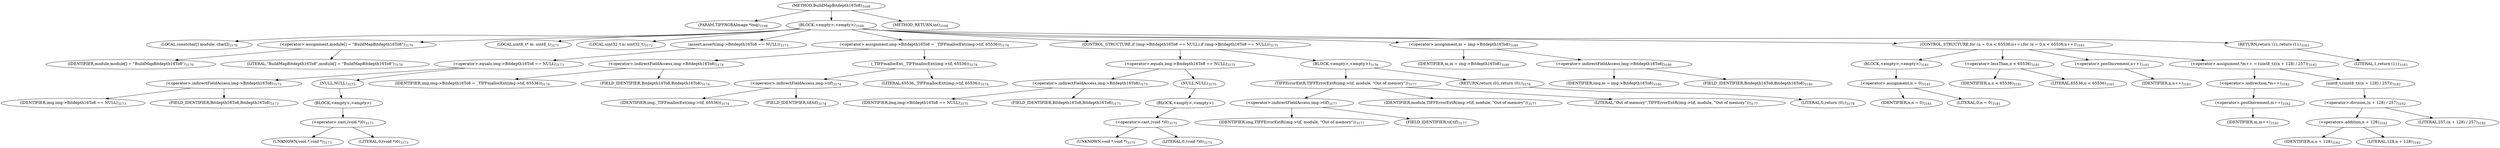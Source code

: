 digraph "BuildMapBitdepth16To8" {  
"62981" [label = <(METHOD,BuildMapBitdepth16To8)<SUB>3168</SUB>> ]
"62982" [label = <(PARAM,TIFFRGBAImage *img)<SUB>3168</SUB>> ]
"62983" [label = <(BLOCK,&lt;empty&gt;,&lt;empty&gt;)<SUB>3169</SUB>> ]
"62984" [label = <(LOCAL,constchar[] module: char[])<SUB>3170</SUB>> ]
"62985" [label = <(&lt;operator&gt;.assignment,module[] = &quot;BuildMapBitdepth16To8&quot;)<SUB>3170</SUB>> ]
"62986" [label = <(IDENTIFIER,module,module[] = &quot;BuildMapBitdepth16To8&quot;)<SUB>3170</SUB>> ]
"62987" [label = <(LITERAL,&quot;BuildMapBitdepth16To8&quot;,module[] = &quot;BuildMapBitdepth16To8&quot;)<SUB>3170</SUB>> ]
"62988" [label = <(LOCAL,uint8_t* m: uint8_t)<SUB>3171</SUB>> ]
"62989" [label = <(LOCAL,uint32_t n: uint32_t)<SUB>3172</SUB>> ]
"62990" [label = <(assert,assert(img-&gt;Bitdepth16To8 == NULL))<SUB>3173</SUB>> ]
"62991" [label = <(&lt;operator&gt;.equals,img-&gt;Bitdepth16To8 == NULL)<SUB>3173</SUB>> ]
"62992" [label = <(&lt;operator&gt;.indirectFieldAccess,img-&gt;Bitdepth16To8)<SUB>3173</SUB>> ]
"62993" [label = <(IDENTIFIER,img,img-&gt;Bitdepth16To8 == NULL)<SUB>3173</SUB>> ]
"62994" [label = <(FIELD_IDENTIFIER,Bitdepth16To8,Bitdepth16To8)<SUB>3173</SUB>> ]
"62995" [label = <(NULL,NULL)<SUB>3173</SUB>> ]
"62996" [label = <(BLOCK,&lt;empty&gt;,&lt;empty&gt;)> ]
"62997" [label = <(&lt;operator&gt;.cast,(void *)0)<SUB>3173</SUB>> ]
"62998" [label = <(UNKNOWN,void *,void *)<SUB>3173</SUB>> ]
"62999" [label = <(LITERAL,0,(void *)0)<SUB>3173</SUB>> ]
"63000" [label = <(&lt;operator&gt;.assignment,img-&gt;Bitdepth16To8 = _TIFFmallocExt(img-&gt;tif, 65536))<SUB>3174</SUB>> ]
"63001" [label = <(&lt;operator&gt;.indirectFieldAccess,img-&gt;Bitdepth16To8)<SUB>3174</SUB>> ]
"63002" [label = <(IDENTIFIER,img,img-&gt;Bitdepth16To8 = _TIFFmallocExt(img-&gt;tif, 65536))<SUB>3174</SUB>> ]
"63003" [label = <(FIELD_IDENTIFIER,Bitdepth16To8,Bitdepth16To8)<SUB>3174</SUB>> ]
"63004" [label = <(_TIFFmallocExt,_TIFFmallocExt(img-&gt;tif, 65536))<SUB>3174</SUB>> ]
"63005" [label = <(&lt;operator&gt;.indirectFieldAccess,img-&gt;tif)<SUB>3174</SUB>> ]
"63006" [label = <(IDENTIFIER,img,_TIFFmallocExt(img-&gt;tif, 65536))<SUB>3174</SUB>> ]
"63007" [label = <(FIELD_IDENTIFIER,tif,tif)<SUB>3174</SUB>> ]
"63008" [label = <(LITERAL,65536,_TIFFmallocExt(img-&gt;tif, 65536))<SUB>3174</SUB>> ]
"63009" [label = <(CONTROL_STRUCTURE,if (img-&gt;Bitdepth16To8 == NULL),if (img-&gt;Bitdepth16To8 == NULL))<SUB>3175</SUB>> ]
"63010" [label = <(&lt;operator&gt;.equals,img-&gt;Bitdepth16To8 == NULL)<SUB>3175</SUB>> ]
"63011" [label = <(&lt;operator&gt;.indirectFieldAccess,img-&gt;Bitdepth16To8)<SUB>3175</SUB>> ]
"63012" [label = <(IDENTIFIER,img,img-&gt;Bitdepth16To8 == NULL)<SUB>3175</SUB>> ]
"63013" [label = <(FIELD_IDENTIFIER,Bitdepth16To8,Bitdepth16To8)<SUB>3175</SUB>> ]
"63014" [label = <(NULL,NULL)<SUB>3175</SUB>> ]
"63015" [label = <(BLOCK,&lt;empty&gt;,&lt;empty&gt;)> ]
"63016" [label = <(&lt;operator&gt;.cast,(void *)0)<SUB>3175</SUB>> ]
"63017" [label = <(UNKNOWN,void *,void *)<SUB>3175</SUB>> ]
"63018" [label = <(LITERAL,0,(void *)0)<SUB>3175</SUB>> ]
"63019" [label = <(BLOCK,&lt;empty&gt;,&lt;empty&gt;)<SUB>3176</SUB>> ]
"63020" [label = <(TIFFErrorExtR,TIFFErrorExtR(img-&gt;tif, module, &quot;Out of memory&quot;))<SUB>3177</SUB>> ]
"63021" [label = <(&lt;operator&gt;.indirectFieldAccess,img-&gt;tif)<SUB>3177</SUB>> ]
"63022" [label = <(IDENTIFIER,img,TIFFErrorExtR(img-&gt;tif, module, &quot;Out of memory&quot;))<SUB>3177</SUB>> ]
"63023" [label = <(FIELD_IDENTIFIER,tif,tif)<SUB>3177</SUB>> ]
"63024" [label = <(IDENTIFIER,module,TIFFErrorExtR(img-&gt;tif, module, &quot;Out of memory&quot;))<SUB>3177</SUB>> ]
"63025" [label = <(LITERAL,&quot;Out of memory&quot;,TIFFErrorExtR(img-&gt;tif, module, &quot;Out of memory&quot;))<SUB>3177</SUB>> ]
"63026" [label = <(RETURN,return (0);,return (0);)<SUB>3178</SUB>> ]
"63027" [label = <(LITERAL,0,return (0);)<SUB>3178</SUB>> ]
"63028" [label = <(&lt;operator&gt;.assignment,m = img-&gt;Bitdepth16To8)<SUB>3180</SUB>> ]
"63029" [label = <(IDENTIFIER,m,m = img-&gt;Bitdepth16To8)<SUB>3180</SUB>> ]
"63030" [label = <(&lt;operator&gt;.indirectFieldAccess,img-&gt;Bitdepth16To8)<SUB>3180</SUB>> ]
"63031" [label = <(IDENTIFIER,img,m = img-&gt;Bitdepth16To8)<SUB>3180</SUB>> ]
"63032" [label = <(FIELD_IDENTIFIER,Bitdepth16To8,Bitdepth16To8)<SUB>3180</SUB>> ]
"63033" [label = <(CONTROL_STRUCTURE,for (n = 0;n &lt; 65536;n++),for (n = 0;n &lt; 65536;n++))<SUB>3181</SUB>> ]
"63034" [label = <(BLOCK,&lt;empty&gt;,&lt;empty&gt;)<SUB>3181</SUB>> ]
"63035" [label = <(&lt;operator&gt;.assignment,n = 0)<SUB>3181</SUB>> ]
"63036" [label = <(IDENTIFIER,n,n = 0)<SUB>3181</SUB>> ]
"63037" [label = <(LITERAL,0,n = 0)<SUB>3181</SUB>> ]
"63038" [label = <(&lt;operator&gt;.lessThan,n &lt; 65536)<SUB>3181</SUB>> ]
"63039" [label = <(IDENTIFIER,n,n &lt; 65536)<SUB>3181</SUB>> ]
"63040" [label = <(LITERAL,65536,n &lt; 65536)<SUB>3181</SUB>> ]
"63041" [label = <(&lt;operator&gt;.postIncrement,n++)<SUB>3181</SUB>> ]
"63042" [label = <(IDENTIFIER,n,n++)<SUB>3181</SUB>> ]
"63043" [label = <(&lt;operator&gt;.assignment,*m++ = (uint8_t)((n + 128) / 257))<SUB>3182</SUB>> ]
"63044" [label = <(&lt;operator&gt;.indirection,*m++)<SUB>3182</SUB>> ]
"63045" [label = <(&lt;operator&gt;.postIncrement,m++)<SUB>3182</SUB>> ]
"63046" [label = <(IDENTIFIER,m,m++)<SUB>3182</SUB>> ]
"63047" [label = <(uint8_t,(uint8_t)((n + 128) / 257))<SUB>3182</SUB>> ]
"63048" [label = <(&lt;operator&gt;.division,(n + 128) / 257)<SUB>3182</SUB>> ]
"63049" [label = <(&lt;operator&gt;.addition,n + 128)<SUB>3182</SUB>> ]
"63050" [label = <(IDENTIFIER,n,n + 128)<SUB>3182</SUB>> ]
"63051" [label = <(LITERAL,128,n + 128)<SUB>3182</SUB>> ]
"63052" [label = <(LITERAL,257,(n + 128) / 257)<SUB>3182</SUB>> ]
"63053" [label = <(RETURN,return (1);,return (1);)<SUB>3183</SUB>> ]
"63054" [label = <(LITERAL,1,return (1);)<SUB>3183</SUB>> ]
"63055" [label = <(METHOD_RETURN,int)<SUB>3168</SUB>> ]
  "62981" -> "62982" 
  "62981" -> "62983" 
  "62981" -> "63055" 
  "62983" -> "62984" 
  "62983" -> "62985" 
  "62983" -> "62988" 
  "62983" -> "62989" 
  "62983" -> "62990" 
  "62983" -> "63000" 
  "62983" -> "63009" 
  "62983" -> "63028" 
  "62983" -> "63033" 
  "62983" -> "63053" 
  "62985" -> "62986" 
  "62985" -> "62987" 
  "62990" -> "62991" 
  "62991" -> "62992" 
  "62991" -> "62995" 
  "62992" -> "62993" 
  "62992" -> "62994" 
  "62995" -> "62996" 
  "62996" -> "62997" 
  "62997" -> "62998" 
  "62997" -> "62999" 
  "63000" -> "63001" 
  "63000" -> "63004" 
  "63001" -> "63002" 
  "63001" -> "63003" 
  "63004" -> "63005" 
  "63004" -> "63008" 
  "63005" -> "63006" 
  "63005" -> "63007" 
  "63009" -> "63010" 
  "63009" -> "63019" 
  "63010" -> "63011" 
  "63010" -> "63014" 
  "63011" -> "63012" 
  "63011" -> "63013" 
  "63014" -> "63015" 
  "63015" -> "63016" 
  "63016" -> "63017" 
  "63016" -> "63018" 
  "63019" -> "63020" 
  "63019" -> "63026" 
  "63020" -> "63021" 
  "63020" -> "63024" 
  "63020" -> "63025" 
  "63021" -> "63022" 
  "63021" -> "63023" 
  "63026" -> "63027" 
  "63028" -> "63029" 
  "63028" -> "63030" 
  "63030" -> "63031" 
  "63030" -> "63032" 
  "63033" -> "63034" 
  "63033" -> "63038" 
  "63033" -> "63041" 
  "63033" -> "63043" 
  "63034" -> "63035" 
  "63035" -> "63036" 
  "63035" -> "63037" 
  "63038" -> "63039" 
  "63038" -> "63040" 
  "63041" -> "63042" 
  "63043" -> "63044" 
  "63043" -> "63047" 
  "63044" -> "63045" 
  "63045" -> "63046" 
  "63047" -> "63048" 
  "63048" -> "63049" 
  "63048" -> "63052" 
  "63049" -> "63050" 
  "63049" -> "63051" 
  "63053" -> "63054" 
}
